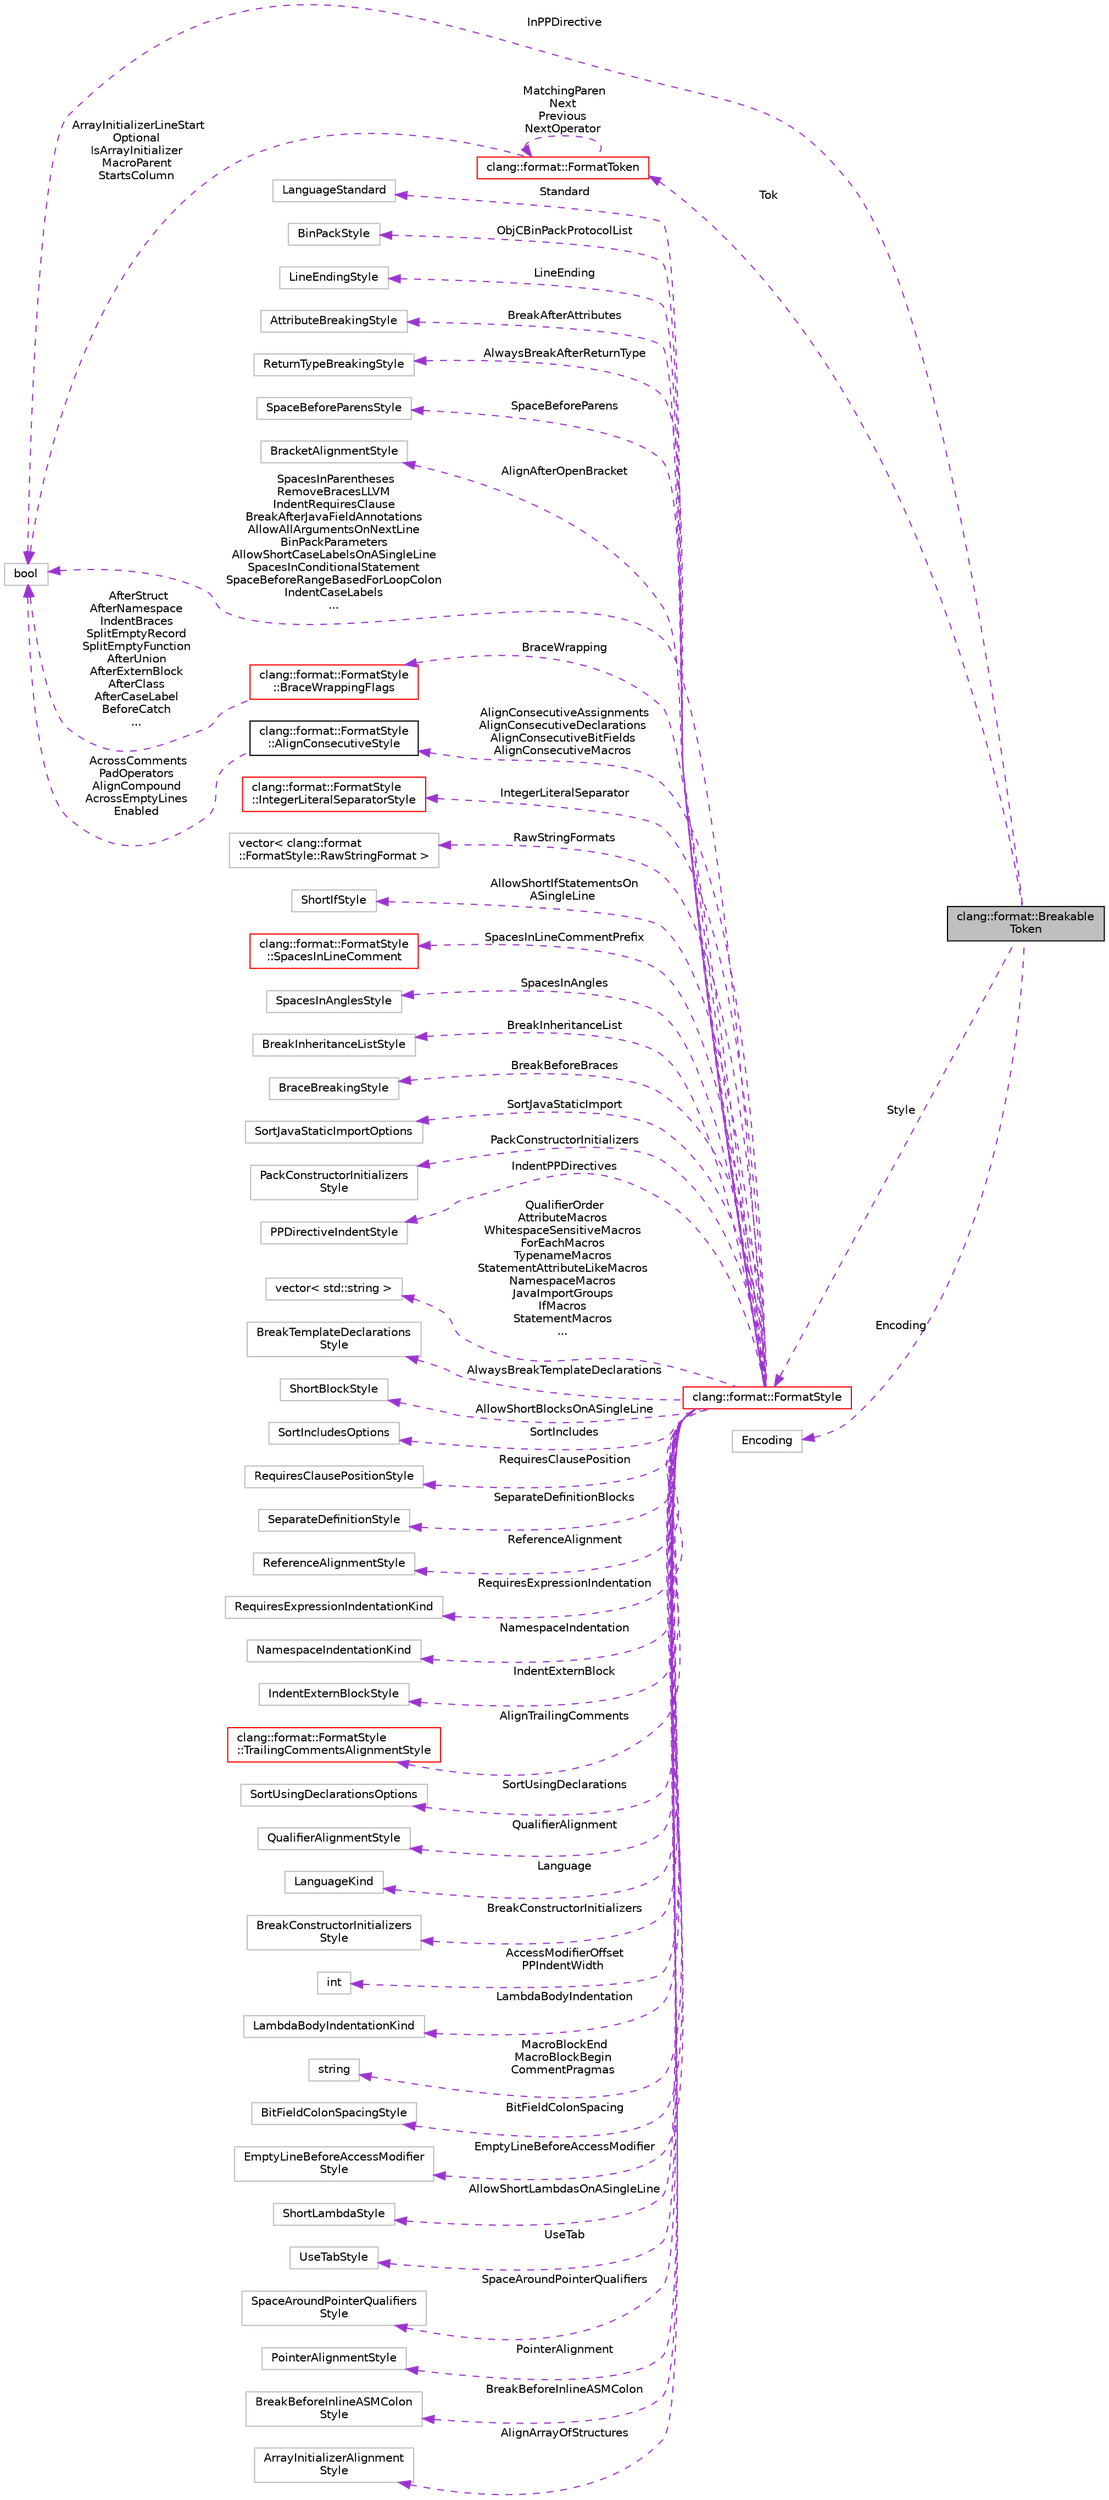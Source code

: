 digraph "clang::format::BreakableToken"
{
 // LATEX_PDF_SIZE
  bgcolor="transparent";
  edge [fontname="Helvetica",fontsize="10",labelfontname="Helvetica",labelfontsize="10"];
  node [fontname="Helvetica",fontsize="10",shape=record];
  rankdir="LR";
  Node1 [label="clang::format::Breakable\lToken",height=0.2,width=0.4,color="black", fillcolor="grey75", style="filled", fontcolor="black",tooltip="Base class for tokens / ranges of tokens that can allow breaking within the tokens - for example,..."];
  Node2 -> Node1 [dir="back",color="darkorchid3",fontsize="10",style="dashed",label=" Style" ,fontname="Helvetica"];
  Node2 [label="clang::format::FormatStyle",height=0.2,width=0.4,color="red",URL="$structclang_1_1format_1_1FormatStyle.html",tooltip="The FormatStyle is used to configure the formatting to follow specific guidelines."];
  Node3 -> Node2 [dir="back",color="darkorchid3",fontsize="10",style="dashed",label=" Standard" ,fontname="Helvetica"];
  Node3 [label="LanguageStandard",height=0.2,width=0.4,color="grey75",tooltip=" "];
  Node4 -> Node2 [dir="back",color="darkorchid3",fontsize="10",style="dashed",label=" ObjCBinPackProtocolList" ,fontname="Helvetica"];
  Node4 [label="BinPackStyle",height=0.2,width=0.4,color="grey75",tooltip=" "];
  Node5 -> Node2 [dir="back",color="darkorchid3",fontsize="10",style="dashed",label=" LineEnding" ,fontname="Helvetica"];
  Node5 [label="LineEndingStyle",height=0.2,width=0.4,color="grey75",tooltip=" "];
  Node6 -> Node2 [dir="back",color="darkorchid3",fontsize="10",style="dashed",label=" BreakAfterAttributes" ,fontname="Helvetica"];
  Node6 [label="AttributeBreakingStyle",height=0.2,width=0.4,color="grey75",tooltip=" "];
  Node7 -> Node2 [dir="back",color="darkorchid3",fontsize="10",style="dashed",label=" AlwaysBreakAfterReturnType" ,fontname="Helvetica"];
  Node7 [label="ReturnTypeBreakingStyle",height=0.2,width=0.4,color="grey75",tooltip=" "];
  Node8 -> Node2 [dir="back",color="darkorchid3",fontsize="10",style="dashed",label=" SpaceBeforeParens" ,fontname="Helvetica"];
  Node8 [label="SpaceBeforeParensStyle",height=0.2,width=0.4,color="grey75",tooltip=" "];
  Node9 -> Node2 [dir="back",color="darkorchid3",fontsize="10",style="dashed",label=" BraceWrapping" ,fontname="Helvetica"];
  Node9 [label="clang::format::FormatStyle\l::BraceWrappingFlags",height=0.2,width=0.4,color="red",URL="$structclang_1_1format_1_1FormatStyle_1_1BraceWrappingFlags.html",tooltip="Precise control over the wrapping of braces."];
  Node10 -> Node9 [dir="back",color="darkorchid3",fontsize="10",style="dashed",label=" AfterStruct\nAfterNamespace\nIndentBraces\nSplitEmptyRecord\nSplitEmptyFunction\nAfterUnion\nAfterExternBlock\nAfterClass\nAfterCaseLabel\nBeforeCatch\n..." ,fontname="Helvetica"];
  Node10 [label="bool",height=0.2,width=0.4,color="grey75",tooltip=" "];
  Node12 -> Node2 [dir="back",color="darkorchid3",fontsize="10",style="dashed",label=" RawStringFormats" ,fontname="Helvetica"];
  Node12 [label="vector\< clang::format\l::FormatStyle::RawStringFormat \>",height=0.2,width=0.4,color="grey75",tooltip=" "];
  Node13 -> Node2 [dir="back",color="darkorchid3",fontsize="10",style="dashed",label=" AllowShortIfStatementsOn\lASingleLine" ,fontname="Helvetica"];
  Node13 [label="ShortIfStyle",height=0.2,width=0.4,color="grey75",tooltip=" "];
  Node14 -> Node2 [dir="back",color="darkorchid3",fontsize="10",style="dashed",label=" SpacesInLineCommentPrefix" ,fontname="Helvetica"];
  Node14 [label="clang::format::FormatStyle\l::SpacesInLineComment",height=0.2,width=0.4,color="red",URL="$structclang_1_1format_1_1FormatStyle_1_1SpacesInLineComment.html",tooltip="Control of spaces within a single line comment."];
  Node16 -> Node2 [dir="back",color="darkorchid3",fontsize="10",style="dashed",label=" SpacesInAngles" ,fontname="Helvetica"];
  Node16 [label="SpacesInAnglesStyle",height=0.2,width=0.4,color="grey75",tooltip=" "];
  Node17 -> Node2 [dir="back",color="darkorchid3",fontsize="10",style="dashed",label=" BreakInheritanceList" ,fontname="Helvetica"];
  Node17 [label="BreakInheritanceListStyle",height=0.2,width=0.4,color="grey75",tooltip=" "];
  Node18 -> Node2 [dir="back",color="darkorchid3",fontsize="10",style="dashed",label=" BreakBeforeBraces" ,fontname="Helvetica"];
  Node18 [label="BraceBreakingStyle",height=0.2,width=0.4,color="grey75",tooltip=" "];
  Node19 -> Node2 [dir="back",color="darkorchid3",fontsize="10",style="dashed",label=" SortJavaStaticImport" ,fontname="Helvetica"];
  Node19 [label="SortJavaStaticImportOptions",height=0.2,width=0.4,color="grey75",tooltip=" "];
  Node20 -> Node2 [dir="back",color="darkorchid3",fontsize="10",style="dashed",label=" PackConstructorInitializers" ,fontname="Helvetica"];
  Node20 [label="PackConstructorInitializers\lStyle",height=0.2,width=0.4,color="grey75",tooltip=" "];
  Node21 -> Node2 [dir="back",color="darkorchid3",fontsize="10",style="dashed",label=" IndentPPDirectives" ,fontname="Helvetica"];
  Node21 [label="PPDirectiveIndentStyle",height=0.2,width=0.4,color="grey75",tooltip=" "];
  Node22 -> Node2 [dir="back",color="darkorchid3",fontsize="10",style="dashed",label=" QualifierOrder\nAttributeMacros\nWhitespaceSensitiveMacros\nForEachMacros\nTypenameMacros\nStatementAttributeLikeMacros\nNamespaceMacros\nJavaImportGroups\nIfMacros\nStatementMacros\n..." ,fontname="Helvetica"];
  Node22 [label="vector\< std::string \>",height=0.2,width=0.4,color="grey75",tooltip=" "];
  Node23 -> Node2 [dir="back",color="darkorchid3",fontsize="10",style="dashed",label=" AlwaysBreakTemplateDeclarations" ,fontname="Helvetica"];
  Node23 [label="BreakTemplateDeclarations\lStyle",height=0.2,width=0.4,color="grey75",tooltip=" "];
  Node24 -> Node2 [dir="back",color="darkorchid3",fontsize="10",style="dashed",label=" AllowShortBlocksOnASingleLine" ,fontname="Helvetica"];
  Node24 [label="ShortBlockStyle",height=0.2,width=0.4,color="grey75",tooltip=" "];
  Node25 -> Node2 [dir="back",color="darkorchid3",fontsize="10",style="dashed",label=" SortIncludes" ,fontname="Helvetica"];
  Node25 [label="SortIncludesOptions",height=0.2,width=0.4,color="grey75",tooltip=" "];
  Node26 -> Node2 [dir="back",color="darkorchid3",fontsize="10",style="dashed",label=" RequiresClausePosition" ,fontname="Helvetica"];
  Node26 [label="RequiresClausePositionStyle",height=0.2,width=0.4,color="grey75",tooltip=" "];
  Node27 -> Node2 [dir="back",color="darkorchid3",fontsize="10",style="dashed",label=" AlignConsecutiveAssignments\nAlignConsecutiveDeclarations\nAlignConsecutiveBitFields\nAlignConsecutiveMacros" ,fontname="Helvetica"];
  Node27 [label="clang::format::FormatStyle\l::AlignConsecutiveStyle",height=0.2,width=0.4,color="black",URL="$structclang_1_1format_1_1FormatStyle_1_1AlignConsecutiveStyle.html",tooltip="Alignment options."];
  Node10 -> Node27 [dir="back",color="darkorchid3",fontsize="10",style="dashed",label=" AcrossComments\nPadOperators\nAlignCompound\nAcrossEmptyLines\nEnabled" ,fontname="Helvetica"];
  Node28 -> Node2 [dir="back",color="darkorchid3",fontsize="10",style="dashed",label=" SeparateDefinitionBlocks" ,fontname="Helvetica"];
  Node28 [label="SeparateDefinitionStyle",height=0.2,width=0.4,color="grey75",tooltip=" "];
  Node29 -> Node2 [dir="back",color="darkorchid3",fontsize="10",style="dashed",label=" ReferenceAlignment" ,fontname="Helvetica"];
  Node29 [label="ReferenceAlignmentStyle",height=0.2,width=0.4,color="grey75",tooltip=" "];
  Node30 -> Node2 [dir="back",color="darkorchid3",fontsize="10",style="dashed",label=" RequiresExpressionIndentation" ,fontname="Helvetica"];
  Node30 [label="RequiresExpressionIndentationKind",height=0.2,width=0.4,color="grey75",tooltip=" "];
  Node31 -> Node2 [dir="back",color="darkorchid3",fontsize="10",style="dashed",label=" NamespaceIndentation" ,fontname="Helvetica"];
  Node31 [label="NamespaceIndentationKind",height=0.2,width=0.4,color="grey75",tooltip=" "];
  Node32 -> Node2 [dir="back",color="darkorchid3",fontsize="10",style="dashed",label=" IndentExternBlock" ,fontname="Helvetica"];
  Node32 [label="IndentExternBlockStyle",height=0.2,width=0.4,color="grey75",tooltip=" "];
  Node33 -> Node2 [dir="back",color="darkorchid3",fontsize="10",style="dashed",label=" AlignTrailingComments" ,fontname="Helvetica"];
  Node33 [label="clang::format::FormatStyle\l::TrailingCommentsAlignmentStyle",height=0.2,width=0.4,color="red",URL="$structclang_1_1format_1_1FormatStyle_1_1TrailingCommentsAlignmentStyle.html",tooltip="Alignment options."];
  Node35 -> Node2 [dir="back",color="darkorchid3",fontsize="10",style="dashed",label=" SortUsingDeclarations" ,fontname="Helvetica"];
  Node35 [label="SortUsingDeclarationsOptions",height=0.2,width=0.4,color="grey75",tooltip=" "];
  Node36 -> Node2 [dir="back",color="darkorchid3",fontsize="10",style="dashed",label=" QualifierAlignment" ,fontname="Helvetica"];
  Node36 [label="QualifierAlignmentStyle",height=0.2,width=0.4,color="grey75",tooltip=" "];
  Node37 -> Node2 [dir="back",color="darkorchid3",fontsize="10",style="dashed",label=" Language" ,fontname="Helvetica"];
  Node37 [label="LanguageKind",height=0.2,width=0.4,color="grey75",tooltip=" "];
  Node38 -> Node2 [dir="back",color="darkorchid3",fontsize="10",style="dashed",label=" BreakConstructorInitializers" ,fontname="Helvetica"];
  Node38 [label="BreakConstructorInitializers\lStyle",height=0.2,width=0.4,color="grey75",tooltip=" "];
  Node39 -> Node2 [dir="back",color="darkorchid3",fontsize="10",style="dashed",label=" AccessModifierOffset\nPPIndentWidth" ,fontname="Helvetica"];
  Node39 [label="int",height=0.2,width=0.4,color="grey75",tooltip=" "];
  Node40 -> Node2 [dir="back",color="darkorchid3",fontsize="10",style="dashed",label=" LambdaBodyIndentation" ,fontname="Helvetica"];
  Node40 [label="LambdaBodyIndentationKind",height=0.2,width=0.4,color="grey75",tooltip=" "];
  Node41 -> Node2 [dir="back",color="darkorchid3",fontsize="10",style="dashed",label=" MacroBlockEnd\nMacroBlockBegin\nCommentPragmas" ,fontname="Helvetica"];
  Node41 [label="string",height=0.2,width=0.4,color="grey75",tooltip=" "];
  Node42 -> Node2 [dir="back",color="darkorchid3",fontsize="10",style="dashed",label=" BitFieldColonSpacing" ,fontname="Helvetica"];
  Node42 [label="BitFieldColonSpacingStyle",height=0.2,width=0.4,color="grey75",tooltip=" "];
  Node10 -> Node2 [dir="back",color="darkorchid3",fontsize="10",style="dashed",label=" SpacesInParentheses\nRemoveBracesLLVM\nIndentRequiresClause\nBreakAfterJavaFieldAnnotations\nAllowAllArgumentsOnNextLine\nBinPackParameters\nAllowShortCaseLabelsOnASingleLine\nSpacesInConditionalStatement\nSpaceBeforeRangeBasedForLoopColon\nIndentCaseLabels\n..." ,fontname="Helvetica"];
  Node43 -> Node2 [dir="back",color="darkorchid3",fontsize="10",style="dashed",label=" EmptyLineBeforeAccessModifier" ,fontname="Helvetica"];
  Node43 [label="EmptyLineBeforeAccessModifier\lStyle",height=0.2,width=0.4,color="grey75",tooltip=" "];
  Node44 -> Node2 [dir="back",color="darkorchid3",fontsize="10",style="dashed",label=" AllowShortLambdasOnASingleLine" ,fontname="Helvetica"];
  Node44 [label="ShortLambdaStyle",height=0.2,width=0.4,color="grey75",tooltip=" "];
  Node45 -> Node2 [dir="back",color="darkorchid3",fontsize="10",style="dashed",label=" UseTab" ,fontname="Helvetica"];
  Node45 [label="UseTabStyle",height=0.2,width=0.4,color="grey75",tooltip=" "];
  Node46 -> Node2 [dir="back",color="darkorchid3",fontsize="10",style="dashed",label=" SpaceAroundPointerQualifiers" ,fontname="Helvetica"];
  Node46 [label="SpaceAroundPointerQualifiers\lStyle",height=0.2,width=0.4,color="grey75",tooltip=" "];
  Node47 -> Node2 [dir="back",color="darkorchid3",fontsize="10",style="dashed",label=" PointerAlignment" ,fontname="Helvetica"];
  Node47 [label="PointerAlignmentStyle",height=0.2,width=0.4,color="grey75",tooltip=" "];
  Node48 -> Node2 [dir="back",color="darkorchid3",fontsize="10",style="dashed",label=" BreakBeforeInlineASMColon" ,fontname="Helvetica"];
  Node48 [label="BreakBeforeInlineASMColon\lStyle",height=0.2,width=0.4,color="grey75",tooltip=" "];
  Node49 -> Node2 [dir="back",color="darkorchid3",fontsize="10",style="dashed",label=" AlignArrayOfStructures" ,fontname="Helvetica"];
  Node49 [label="ArrayInitializerAlignment\lStyle",height=0.2,width=0.4,color="grey75",tooltip=" "];
  Node50 -> Node2 [dir="back",color="darkorchid3",fontsize="10",style="dashed",label=" AlignAfterOpenBracket" ,fontname="Helvetica"];
  Node50 [label="BracketAlignmentStyle",height=0.2,width=0.4,color="grey75",tooltip=" "];
  Node51 -> Node2 [dir="back",color="darkorchid3",fontsize="10",style="dashed",label=" IntegerLiteralSeparator" ,fontname="Helvetica"];
  Node51 [label="clang::format::FormatStyle\l::IntegerLiteralSeparatorStyle",height=0.2,width=0.4,color="red",URL="$structclang_1_1format_1_1FormatStyle_1_1IntegerLiteralSeparatorStyle.html",tooltip="Separator format of integer literals of different bases."];
  Node66 -> Node1 [dir="back",color="darkorchid3",fontsize="10",style="dashed",label=" Tok" ,fontname="Helvetica"];
  Node66 [label="clang::format::FormatToken",height=0.2,width=0.4,color="red",URL="$structclang_1_1format_1_1FormatToken.html",tooltip="A wrapper around a Token storing information about the whitespace characters preceding it."];
  Node66 -> Node66 [dir="back",color="darkorchid3",fontsize="10",style="dashed",label=" MatchingParen\nNext\nPrevious\nNextOperator" ,fontname="Helvetica"];
  Node10 -> Node66 [dir="back",color="darkorchid3",fontsize="10",style="dashed",label=" ArrayInitializerLineStart\nOptional\nIsArrayInitializer\nMacroParent\nStartsColumn" ,fontname="Helvetica"];
  Node77 -> Node1 [dir="back",color="darkorchid3",fontsize="10",style="dashed",label=" Encoding" ,fontname="Helvetica"];
  Node77 [label="Encoding",height=0.2,width=0.4,color="grey75",tooltip=" "];
  Node10 -> Node1 [dir="back",color="darkorchid3",fontsize="10",style="dashed",label=" InPPDirective" ,fontname="Helvetica"];
}
